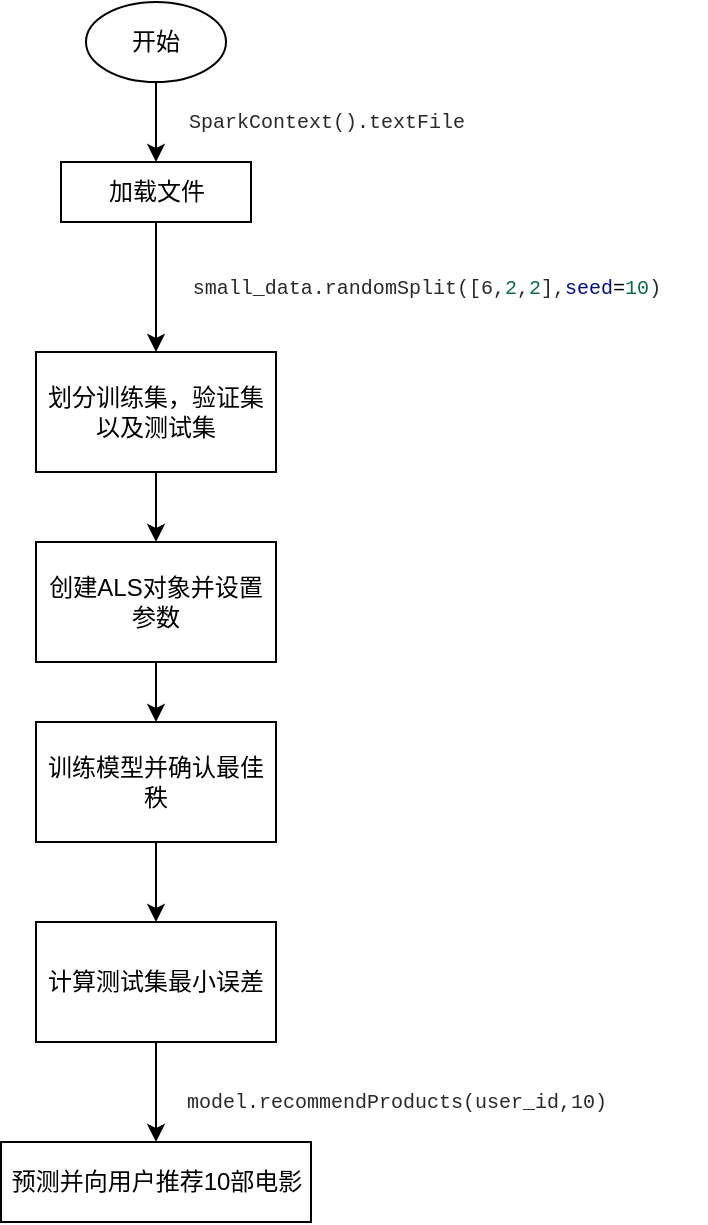 <mxfile version="21.3.7" type="github">
  <diagram id="C5RBs43oDa-KdzZeNtuy" name="Page-1">
    <mxGraphModel dx="451" dy="540" grid="1" gridSize="10" guides="1" tooltips="1" connect="1" arrows="1" fold="1" page="1" pageScale="1" pageWidth="827" pageHeight="1169" math="0" shadow="0">
      <root>
        <mxCell id="WIyWlLk6GJQsqaUBKTNV-0" />
        <mxCell id="WIyWlLk6GJQsqaUBKTNV-1" parent="WIyWlLk6GJQsqaUBKTNV-0" />
        <mxCell id="j1_Hd5A-CeJLBZec2h_H-2" value="" style="edgeStyle=orthogonalEdgeStyle;rounded=0;orthogonalLoop=1;jettySize=auto;html=1;" edge="1" parent="WIyWlLk6GJQsqaUBKTNV-1" source="j1_Hd5A-CeJLBZec2h_H-0" target="j1_Hd5A-CeJLBZec2h_H-1">
          <mxGeometry relative="1" as="geometry" />
        </mxCell>
        <mxCell id="j1_Hd5A-CeJLBZec2h_H-0" value="开始" style="ellipse;whiteSpace=wrap;html=1;" vertex="1" parent="WIyWlLk6GJQsqaUBKTNV-1">
          <mxGeometry x="190" y="130" width="70" height="40" as="geometry" />
        </mxCell>
        <mxCell id="j1_Hd5A-CeJLBZec2h_H-4" value="" style="edgeStyle=orthogonalEdgeStyle;rounded=0;orthogonalLoop=1;jettySize=auto;html=1;" edge="1" parent="WIyWlLk6GJQsqaUBKTNV-1" source="j1_Hd5A-CeJLBZec2h_H-1" target="j1_Hd5A-CeJLBZec2h_H-3">
          <mxGeometry relative="1" as="geometry" />
        </mxCell>
        <mxCell id="j1_Hd5A-CeJLBZec2h_H-1" value="加载文件" style="whiteSpace=wrap;html=1;" vertex="1" parent="WIyWlLk6GJQsqaUBKTNV-1">
          <mxGeometry x="177.5" y="210" width="95" height="30" as="geometry" />
        </mxCell>
        <mxCell id="j1_Hd5A-CeJLBZec2h_H-6" value="" style="edgeStyle=orthogonalEdgeStyle;rounded=0;orthogonalLoop=1;jettySize=auto;html=1;" edge="1" parent="WIyWlLk6GJQsqaUBKTNV-1" source="j1_Hd5A-CeJLBZec2h_H-3" target="j1_Hd5A-CeJLBZec2h_H-5">
          <mxGeometry relative="1" as="geometry" />
        </mxCell>
        <mxCell id="j1_Hd5A-CeJLBZec2h_H-3" value="划分训练集，验证集以及测试集" style="whiteSpace=wrap;html=1;" vertex="1" parent="WIyWlLk6GJQsqaUBKTNV-1">
          <mxGeometry x="165" y="305" width="120" height="60" as="geometry" />
        </mxCell>
        <mxCell id="j1_Hd5A-CeJLBZec2h_H-8" value="" style="edgeStyle=orthogonalEdgeStyle;rounded=0;orthogonalLoop=1;jettySize=auto;html=1;" edge="1" parent="WIyWlLk6GJQsqaUBKTNV-1" source="j1_Hd5A-CeJLBZec2h_H-5" target="j1_Hd5A-CeJLBZec2h_H-7">
          <mxGeometry relative="1" as="geometry" />
        </mxCell>
        <mxCell id="j1_Hd5A-CeJLBZec2h_H-5" value="创建ALS对象并设置参数" style="whiteSpace=wrap;html=1;" vertex="1" parent="WIyWlLk6GJQsqaUBKTNV-1">
          <mxGeometry x="165" y="400" width="120" height="60" as="geometry" />
        </mxCell>
        <mxCell id="j1_Hd5A-CeJLBZec2h_H-13" value="" style="edgeStyle=orthogonalEdgeStyle;rounded=0;orthogonalLoop=1;jettySize=auto;html=1;" edge="1" parent="WIyWlLk6GJQsqaUBKTNV-1" source="j1_Hd5A-CeJLBZec2h_H-7" target="j1_Hd5A-CeJLBZec2h_H-12">
          <mxGeometry relative="1" as="geometry" />
        </mxCell>
        <mxCell id="j1_Hd5A-CeJLBZec2h_H-7" value="训练模型并确认最佳秩" style="whiteSpace=wrap;html=1;" vertex="1" parent="WIyWlLk6GJQsqaUBKTNV-1">
          <mxGeometry x="165" y="490" width="120" height="60" as="geometry" />
        </mxCell>
        <mxCell id="j1_Hd5A-CeJLBZec2h_H-9" value="&lt;div style=&quot;color: rgb(41, 41, 41); background-color: rgb(255, 255, 255); font-family: Consolas, &amp;quot;Courier New&amp;quot;, monospace; line-height: 27px;&quot;&gt;&lt;font style=&quot;font-size: 10px;&quot;&gt;SparkContext().textFile&lt;/font&gt;&lt;/div&gt;" style="text;html=1;align=center;verticalAlign=middle;resizable=0;points=[];autosize=1;strokeColor=none;fillColor=none;" vertex="1" parent="WIyWlLk6GJQsqaUBKTNV-1">
          <mxGeometry x="220" y="170" width="180" height="40" as="geometry" />
        </mxCell>
        <mxCell id="j1_Hd5A-CeJLBZec2h_H-11" value="&lt;div style=&quot;color: rgb(41, 41, 41); background-color: rgb(255, 255, 255); font-family: Consolas, &amp;quot;Courier New&amp;quot;, monospace; line-height: 27px;&quot;&gt;&lt;font style=&quot;font-size: 10px;&quot;&gt;small_data.randomSplit([6,&lt;span style=&quot;color: rgb(9, 109, 72);&quot;&gt;2&lt;/span&gt;,&lt;span style=&quot;color: rgb(9, 109, 72);&quot;&gt;2&lt;/span&gt;],&lt;span style=&quot;color: rgb(0, 16, 128);&quot;&gt;seed&lt;/span&gt;&lt;span style=&quot;color: rgb(0, 0, 0);&quot;&gt;=&lt;/span&gt;&lt;span style=&quot;color: rgb(9, 109, 72);&quot;&gt;10&lt;/span&gt;)&lt;/font&gt;&lt;/div&gt;" style="text;html=1;align=center;verticalAlign=middle;resizable=0;points=[];autosize=1;strokeColor=none;fillColor=none;" vertex="1" parent="WIyWlLk6GJQsqaUBKTNV-1">
          <mxGeometry x="220" y="253" width="280" height="40" as="geometry" />
        </mxCell>
        <mxCell id="j1_Hd5A-CeJLBZec2h_H-15" value="" style="edgeStyle=orthogonalEdgeStyle;rounded=0;orthogonalLoop=1;jettySize=auto;html=1;" edge="1" parent="WIyWlLk6GJQsqaUBKTNV-1" source="j1_Hd5A-CeJLBZec2h_H-12" target="j1_Hd5A-CeJLBZec2h_H-14">
          <mxGeometry relative="1" as="geometry" />
        </mxCell>
        <mxCell id="j1_Hd5A-CeJLBZec2h_H-12" value="计算测试集最小误差" style="whiteSpace=wrap;html=1;" vertex="1" parent="WIyWlLk6GJQsqaUBKTNV-1">
          <mxGeometry x="165" y="590" width="120" height="60" as="geometry" />
        </mxCell>
        <mxCell id="j1_Hd5A-CeJLBZec2h_H-14" value="预测并向用户推荐10部电影" style="whiteSpace=wrap;html=1;" vertex="1" parent="WIyWlLk6GJQsqaUBKTNV-1">
          <mxGeometry x="147.5" y="700" width="155" height="40" as="geometry" />
        </mxCell>
        <mxCell id="j1_Hd5A-CeJLBZec2h_H-16" value="&lt;div style=&quot;color: rgb(41, 41, 41); background-color: rgb(255, 255, 255); font-family: Consolas, &amp;quot;Courier New&amp;quot;, monospace; line-height: 27px;&quot;&gt;&lt;font style=&quot;font-size: 10px;&quot;&gt;model.recommendProducts(user_id,10)&lt;/font&gt;&lt;/div&gt;" style="text;html=1;align=center;verticalAlign=middle;resizable=0;points=[];autosize=1;strokeColor=none;fillColor=none;" vertex="1" parent="WIyWlLk6GJQsqaUBKTNV-1">
          <mxGeometry x="220" y="660" width="250" height="40" as="geometry" />
        </mxCell>
      </root>
    </mxGraphModel>
  </diagram>
</mxfile>
